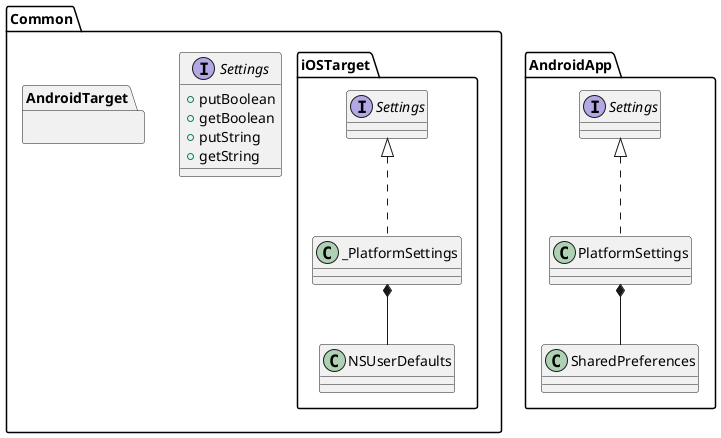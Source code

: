 @startuml


package Common {

interface Settings {
    +putBoolean
    +getBoolean
    +putString
    +getString
}

package AndroidTarget {
}

package iOSTarget {
class NSUserDefaults {
}

class _PlatformSettings implements Settings {
}
_PlatformSettings *-- NSUserDefaults
}
}

package AndroidApp {
class SharedPreferences {
}

class PlatformSettings implements Settings {
}
PlatformSettings *-- SharedPreferences
}



@enduml